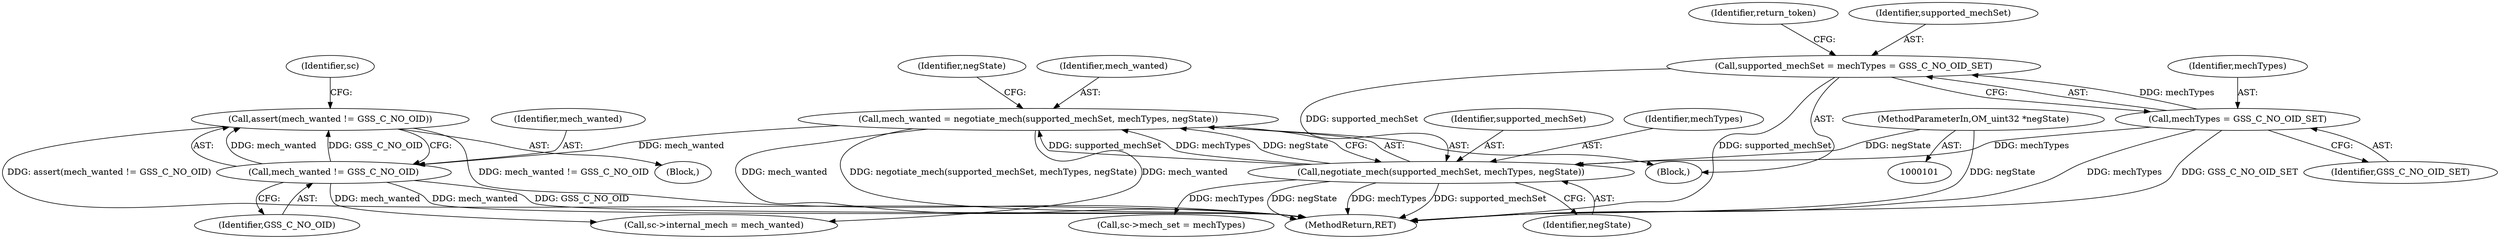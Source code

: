 digraph "0_krb5_b51b33f2bc5d1497ddf5bd107f791c101695000d_0@API" {
"1000230" [label="(Call,assert(mech_wanted != GSS_C_NO_OID))"];
"1000231" [label="(Call,mech_wanted != GSS_C_NO_OID)"];
"1000196" [label="(Call,mech_wanted = negotiate_mech(supported_mechSet, mechTypes, negState))"];
"1000198" [label="(Call,negotiate_mech(supported_mechSet, mechTypes, negState))"];
"1000142" [label="(Call,supported_mechSet = mechTypes = GSS_C_NO_OID_SET)"];
"1000144" [label="(Call,mechTypes = GSS_C_NO_OID_SET)"];
"1000108" [label="(MethodParameterIn,OM_uint32 *negState)"];
"1000199" [label="(Identifier,supported_mechSet)"];
"1000142" [label="(Call,supported_mechSet = mechTypes = GSS_C_NO_OID_SET)"];
"1000149" [label="(Identifier,return_token)"];
"1000232" [label="(Identifier,mech_wanted)"];
"1000200" [label="(Identifier,mechTypes)"];
"1000230" [label="(Call,assert(mech_wanted != GSS_C_NO_OID))"];
"1000201" [label="(Identifier,negState)"];
"1000143" [label="(Identifier,supported_mechSet)"];
"1000144" [label="(Call,mechTypes = GSS_C_NO_OID_SET)"];
"1000241" [label="(Identifier,sc)"];
"1000260" [label="(Call,sc->internal_mech = mech_wanted)"];
"1000110" [label="(Block,)"];
"1000252" [label="(Call,sc->mech_set = mechTypes)"];
"1000198" [label="(Call,negotiate_mech(supported_mechSet, mechTypes, negState))"];
"1000222" [label="(Block,)"];
"1000233" [label="(Identifier,GSS_C_NO_OID)"];
"1000332" [label="(MethodReturn,RET)"];
"1000196" [label="(Call,mech_wanted = negotiate_mech(supported_mechSet, mechTypes, negState))"];
"1000231" [label="(Call,mech_wanted != GSS_C_NO_OID)"];
"1000205" [label="(Identifier,negState)"];
"1000197" [label="(Identifier,mech_wanted)"];
"1000146" [label="(Identifier,GSS_C_NO_OID_SET)"];
"1000108" [label="(MethodParameterIn,OM_uint32 *negState)"];
"1000145" [label="(Identifier,mechTypes)"];
"1000230" -> "1000222"  [label="AST: "];
"1000230" -> "1000231"  [label="CFG: "];
"1000231" -> "1000230"  [label="AST: "];
"1000241" -> "1000230"  [label="CFG: "];
"1000230" -> "1000332"  [label="DDG: mech_wanted != GSS_C_NO_OID"];
"1000230" -> "1000332"  [label="DDG: assert(mech_wanted != GSS_C_NO_OID)"];
"1000231" -> "1000230"  [label="DDG: mech_wanted"];
"1000231" -> "1000230"  [label="DDG: GSS_C_NO_OID"];
"1000231" -> "1000233"  [label="CFG: "];
"1000232" -> "1000231"  [label="AST: "];
"1000233" -> "1000231"  [label="AST: "];
"1000231" -> "1000332"  [label="DDG: GSS_C_NO_OID"];
"1000231" -> "1000332"  [label="DDG: mech_wanted"];
"1000196" -> "1000231"  [label="DDG: mech_wanted"];
"1000231" -> "1000260"  [label="DDG: mech_wanted"];
"1000196" -> "1000110"  [label="AST: "];
"1000196" -> "1000198"  [label="CFG: "];
"1000197" -> "1000196"  [label="AST: "];
"1000198" -> "1000196"  [label="AST: "];
"1000205" -> "1000196"  [label="CFG: "];
"1000196" -> "1000332"  [label="DDG: mech_wanted"];
"1000196" -> "1000332"  [label="DDG: negotiate_mech(supported_mechSet, mechTypes, negState)"];
"1000198" -> "1000196"  [label="DDG: supported_mechSet"];
"1000198" -> "1000196"  [label="DDG: mechTypes"];
"1000198" -> "1000196"  [label="DDG: negState"];
"1000196" -> "1000260"  [label="DDG: mech_wanted"];
"1000198" -> "1000201"  [label="CFG: "];
"1000199" -> "1000198"  [label="AST: "];
"1000200" -> "1000198"  [label="AST: "];
"1000201" -> "1000198"  [label="AST: "];
"1000198" -> "1000332"  [label="DDG: negState"];
"1000198" -> "1000332"  [label="DDG: mechTypes"];
"1000198" -> "1000332"  [label="DDG: supported_mechSet"];
"1000142" -> "1000198"  [label="DDG: supported_mechSet"];
"1000144" -> "1000198"  [label="DDG: mechTypes"];
"1000108" -> "1000198"  [label="DDG: negState"];
"1000198" -> "1000252"  [label="DDG: mechTypes"];
"1000142" -> "1000110"  [label="AST: "];
"1000142" -> "1000144"  [label="CFG: "];
"1000143" -> "1000142"  [label="AST: "];
"1000144" -> "1000142"  [label="AST: "];
"1000149" -> "1000142"  [label="CFG: "];
"1000142" -> "1000332"  [label="DDG: supported_mechSet"];
"1000144" -> "1000142"  [label="DDG: mechTypes"];
"1000144" -> "1000146"  [label="CFG: "];
"1000145" -> "1000144"  [label="AST: "];
"1000146" -> "1000144"  [label="AST: "];
"1000144" -> "1000332"  [label="DDG: mechTypes"];
"1000144" -> "1000332"  [label="DDG: GSS_C_NO_OID_SET"];
"1000108" -> "1000101"  [label="AST: "];
"1000108" -> "1000332"  [label="DDG: negState"];
}
